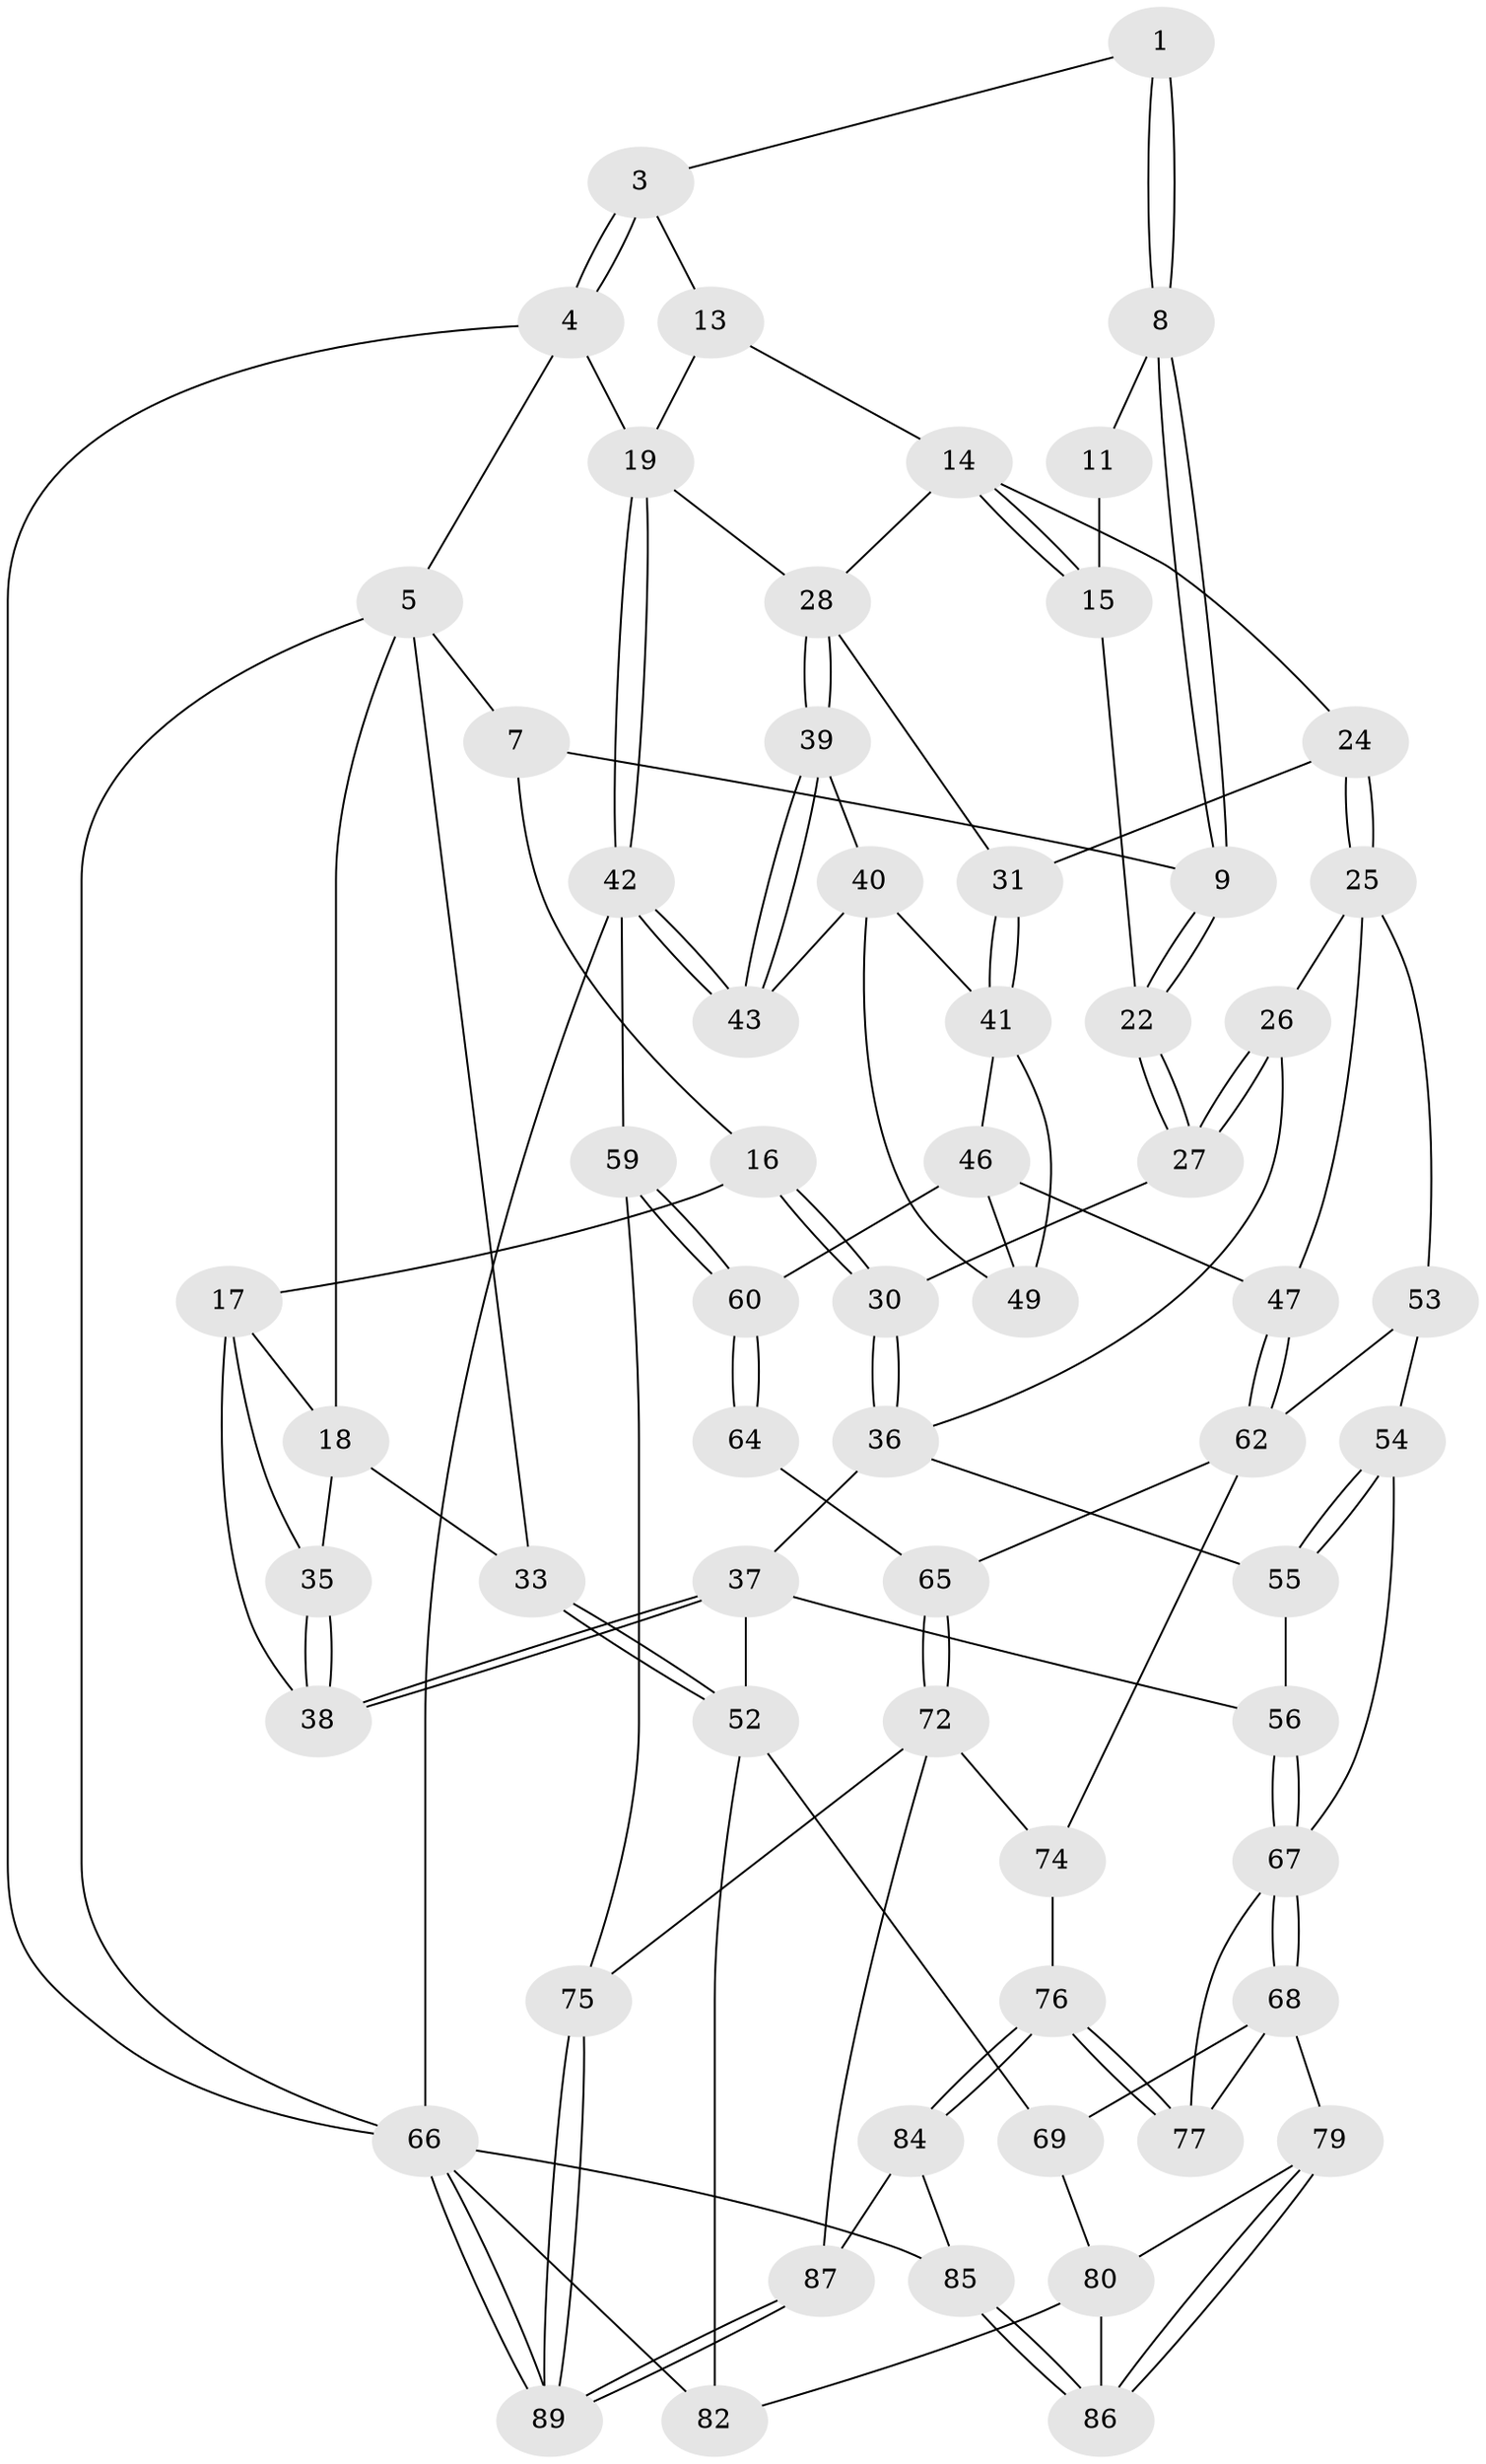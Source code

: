 // original degree distribution, {4: 0.2111111111111111, 5: 0.5777777777777777, 3: 0.022222222222222223, 6: 0.18888888888888888}
// Generated by graph-tools (version 1.1) at 2025/11/02/27/25 16:11:58]
// undirected, 63 vertices, 137 edges
graph export_dot {
graph [start="1"]
  node [color=gray90,style=filled];
  1 [pos="+0.49102925345509163+0",super="+2"];
  3 [pos="+0.9239600674836397+0"];
  4 [pos="+1+0"];
  5 [pos="+0+0",super="+6"];
  7 [pos="+0.42760734255488414+0",super="+10"];
  8 [pos="+0.5181410710263001+0"];
  9 [pos="+0.34719173039522483+0.11271734595329733"];
  11 [pos="+0.5453637464327542+0.038336086439196046",super="+12"];
  13 [pos="+0.8509472609852542+0"];
  14 [pos="+0.7360698514416043+0.11906212498402555",super="+23"];
  15 [pos="+0.6938052753775046+0.09657317374521908",super="+21"];
  16 [pos="+0.26361487714420406+0.12846924610098887"];
  17 [pos="+0.22545134669722505+0.1261499427737452",super="+34"];
  18 [pos="+0.18934088140415833+0.10324055540469851",super="+32"];
  19 [pos="+1+0",super="+20"];
  22 [pos="+0.5187391725609806+0.20019172047618122"];
  24 [pos="+0.6921555546577416+0.27202556632915614"];
  25 [pos="+0.5606143441919427+0.3060577986075204",super="+48"];
  26 [pos="+0.5344526572859893+0.28505123940142973"];
  27 [pos="+0.5235351318845046+0.2617248540889884"];
  28 [pos="+0.9020386373573966+0.1703993829220255",super="+29"];
  30 [pos="+0.3263287854587811+0.23514983684620008"];
  31 [pos="+0.765388939063277+0.30082172305875954"];
  33 [pos="+0+0.24577915907374978"];
  35 [pos="+0.004299979734308028+0.27424709901063987"];
  36 [pos="+0.2590831459368525+0.3827794896681301",super="+50"];
  37 [pos="+0.20680101388842054+0.380428549395964",super="+51"];
  38 [pos="+0.2001683982318127+0.37209197314207565"];
  39 [pos="+0.9081861363903484+0.18060961499023861"];
  40 [pos="+0.8023592577112701+0.3044535442980249",super="+44"];
  41 [pos="+0.7723626170866136+0.30616041582129977",super="+45"];
  42 [pos="+1+0.35554221509922834",super="+58"];
  43 [pos="+1+0.35334779732322963"];
  46 [pos="+0.7681733198950751+0.4479901020238295",super="+57"];
  47 [pos="+0.7200117769801126+0.4833321197689001"];
  49 [pos="+1+0.4029355890690056"];
  52 [pos="+0+0.6590533175848536",super="+70"];
  53 [pos="+0.5191238578753327+0.5358485400035475"];
  54 [pos="+0.44356285243524096+0.5673395454948906"];
  55 [pos="+0.348304611044526+0.488580813139937"];
  56 [pos="+0.24569650029463794+0.5776403606858476"];
  59 [pos="+1+0.7113738780863339"];
  60 [pos="+0.9963905557572654+0.694977229510532",super="+61"];
  62 [pos="+0.7301743620589026+0.5324780266816881",super="+63"];
  64 [pos="+0.8136816972949941+0.5965741919505917"];
  65 [pos="+0.7891644501129873+0.6064855799992344"];
  66 [pos="+1+1",super="+83"];
  67 [pos="+0.2634396952095007+0.6569524444864807",super="+71"];
  68 [pos="+0.24287044832570567+0.6849397340949894",super="+78"];
  69 [pos="+0.2110078208000859+0.7055316517796945"];
  72 [pos="+0.7422610292312563+0.7710756240764539",super="+73"];
  74 [pos="+0.6515924625092501+0.7337947817851018"];
  75 [pos="+0.8640818376507681+0.7692335464622451"];
  76 [pos="+0.4633430907967255+0.7544688413806322"];
  77 [pos="+0.4413280831437683+0.7369981356873546"];
  79 [pos="+0.329491252213891+0.8159236864723174"];
  80 [pos="+0.22707277465088502+0.7565369647868313",super="+81"];
  82 [pos="+0+1"];
  84 [pos="+0.49209973056027484+0.9799556379136264",super="+88"];
  85 [pos="+0.31370391214552024+0.8882730893542877",super="+90"];
  86 [pos="+0.3099860555686502+0.8818494112656503"];
  87 [pos="+0.6652319029666431+1"];
  89 [pos="+1+1"];
  1 -- 8;
  1 -- 8;
  1 -- 3;
  3 -- 4;
  3 -- 4;
  3 -- 13;
  4 -- 5;
  4 -- 19;
  4 -- 66;
  5 -- 33;
  5 -- 18;
  5 -- 7;
  5 -- 66;
  7 -- 16;
  7 -- 9;
  8 -- 9;
  8 -- 9;
  8 -- 11;
  9 -- 22;
  9 -- 22;
  11 -- 15 [weight=2];
  13 -- 14;
  13 -- 19;
  14 -- 15;
  14 -- 15;
  14 -- 24;
  14 -- 28;
  15 -- 22;
  16 -- 17;
  16 -- 30;
  16 -- 30;
  17 -- 18;
  17 -- 35;
  17 -- 38;
  18 -- 33;
  18 -- 35;
  19 -- 42;
  19 -- 42;
  19 -- 28;
  22 -- 27;
  22 -- 27;
  24 -- 25;
  24 -- 25;
  24 -- 31;
  25 -- 26;
  25 -- 53;
  25 -- 47;
  26 -- 27;
  26 -- 27;
  26 -- 36;
  27 -- 30;
  28 -- 39;
  28 -- 39;
  28 -- 31;
  30 -- 36;
  30 -- 36;
  31 -- 41;
  31 -- 41;
  33 -- 52;
  33 -- 52;
  35 -- 38;
  35 -- 38;
  36 -- 37;
  36 -- 55;
  37 -- 38;
  37 -- 38;
  37 -- 56;
  37 -- 52;
  39 -- 40;
  39 -- 43;
  39 -- 43;
  40 -- 41;
  40 -- 49;
  40 -- 43;
  41 -- 46;
  41 -- 49;
  42 -- 43;
  42 -- 43;
  42 -- 59;
  42 -- 66;
  46 -- 47;
  46 -- 49;
  46 -- 60;
  47 -- 62;
  47 -- 62;
  52 -- 82;
  52 -- 69;
  53 -- 54;
  53 -- 62;
  54 -- 55;
  54 -- 55;
  54 -- 67;
  55 -- 56;
  56 -- 67;
  56 -- 67;
  59 -- 60;
  59 -- 60;
  59 -- 75;
  60 -- 64 [weight=2];
  60 -- 64;
  62 -- 65;
  62 -- 74;
  64 -- 65;
  65 -- 72;
  65 -- 72;
  66 -- 89;
  66 -- 89;
  66 -- 82;
  66 -- 85;
  67 -- 68;
  67 -- 68;
  67 -- 77;
  68 -- 69;
  68 -- 77;
  68 -- 79;
  69 -- 80;
  72 -- 75;
  72 -- 74;
  72 -- 87;
  74 -- 76;
  75 -- 89;
  75 -- 89;
  76 -- 77;
  76 -- 77;
  76 -- 84;
  76 -- 84;
  79 -- 80;
  79 -- 86;
  79 -- 86;
  80 -- 82;
  80 -- 86;
  84 -- 85 [weight=2];
  84 -- 87;
  85 -- 86;
  85 -- 86;
  87 -- 89;
  87 -- 89;
}
